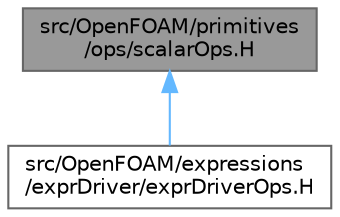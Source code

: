 digraph "src/OpenFOAM/primitives/ops/scalarOps.H"
{
 // LATEX_PDF_SIZE
  bgcolor="transparent";
  edge [fontname=Helvetica,fontsize=10,labelfontname=Helvetica,labelfontsize=10];
  node [fontname=Helvetica,fontsize=10,shape=box,height=0.2,width=0.4];
  Node1 [id="Node000001",label="src/OpenFOAM/primitives\l/ops/scalarOps.H",height=0.2,width=0.4,color="gray40", fillcolor="grey60", style="filled", fontcolor="black",tooltip="Functors that are scalar-specific."];
  Node1 -> Node2 [id="edge1_Node000001_Node000002",dir="back",color="steelblue1",style="solid",tooltip=" "];
  Node2 [id="Node000002",label="src/OpenFOAM/expressions\l/exprDriver/exprDriverOps.H",height=0.2,width=0.4,color="grey40", fillcolor="white", style="filled",URL="$exprDriverOps_8H.html",tooltip=" "];
}
